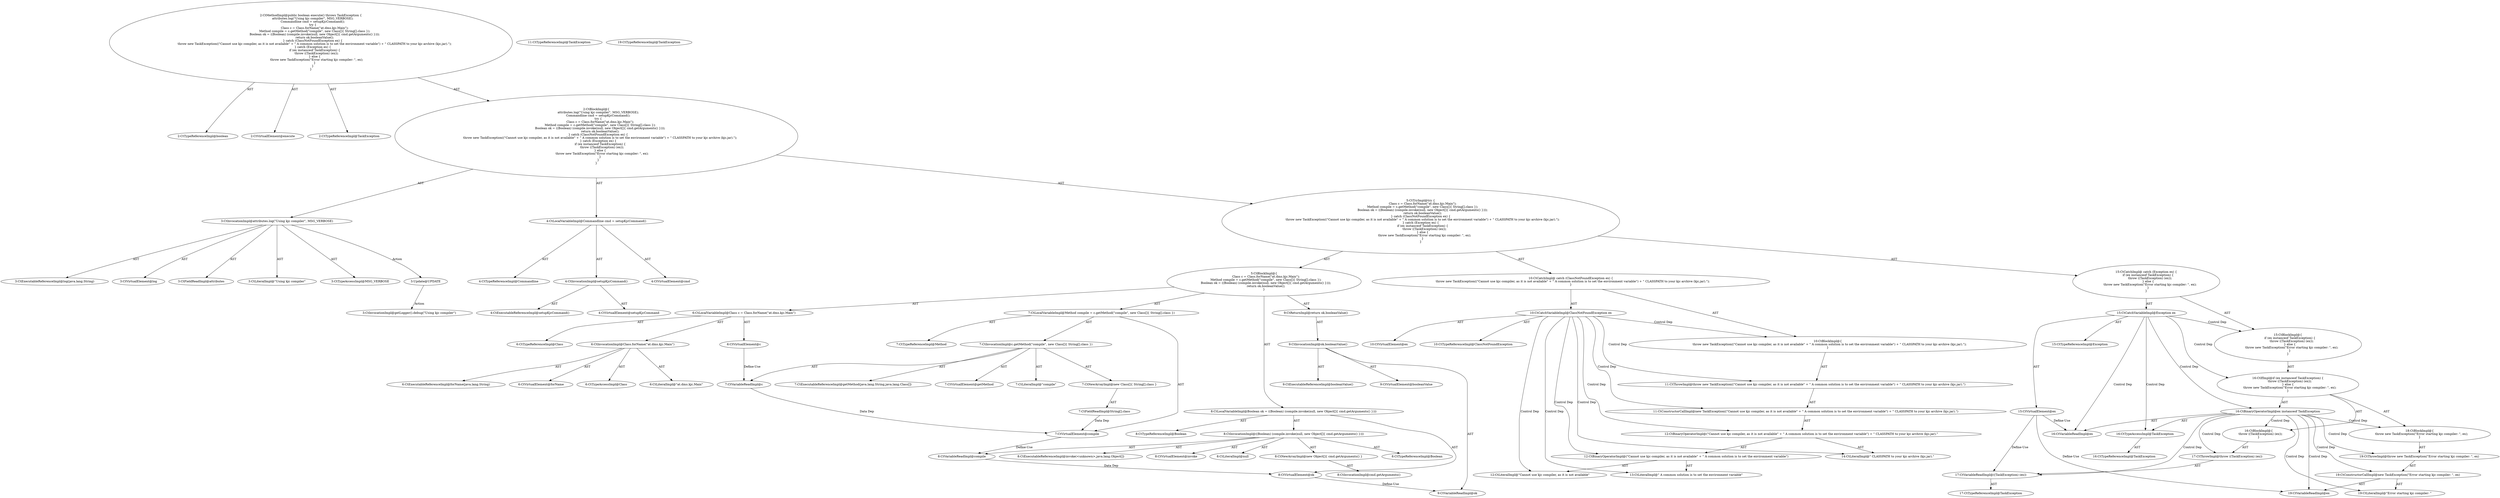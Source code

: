 digraph "execute#?" {
0 [label="2:CtTypeReferenceImpl@boolean" shape=ellipse]
1 [label="2:CtVirtualElement@execute" shape=ellipse]
2 [label="2:CtTypeReferenceImpl@TaskException" shape=ellipse]
3 [label="3:CtExecutableReferenceImpl@log(java.lang.String)" shape=ellipse]
4 [label="3:CtVirtualElement@log" shape=ellipse]
5 [label="3:CtFieldReadImpl@attributes" shape=ellipse]
6 [label="3:CtLiteralImpl@\"Using kjc compiler\"" shape=ellipse]
7 [label="3:CtTypeAccessImpl@MSG_VERBOSE" shape=ellipse]
8 [label="3:CtInvocationImpl@attributes.log(\"Using kjc compiler\", MSG_VERBOSE)" shape=ellipse]
9 [label="4:CtTypeReferenceImpl@Commandline" shape=ellipse]
10 [label="4:CtExecutableReferenceImpl@setupKjcCommand()" shape=ellipse]
11 [label="4:CtVirtualElement@setupKjcCommand" shape=ellipse]
12 [label="4:CtInvocationImpl@setupKjcCommand()" shape=ellipse]
13 [label="4:CtVirtualElement@cmd" shape=ellipse]
14 [label="4:CtLocalVariableImpl@Commandline cmd = setupKjcCommand()" shape=ellipse]
15 [label="6:CtTypeReferenceImpl@Class" shape=ellipse]
16 [label="6:CtExecutableReferenceImpl@forName(java.lang.String)" shape=ellipse]
17 [label="6:CtVirtualElement@forName" shape=ellipse]
18 [label="6:CtTypeAccessImpl@Class" shape=ellipse]
19 [label="6:CtLiteralImpl@\"at.dms.kjc.Main\"" shape=ellipse]
20 [label="6:CtInvocationImpl@Class.forName(\"at.dms.kjc.Main\")" shape=ellipse]
21 [label="6:CtVirtualElement@c" shape=ellipse]
22 [label="6:CtLocalVariableImpl@Class c = Class.forName(\"at.dms.kjc.Main\")" shape=ellipse]
23 [label="7:CtTypeReferenceImpl@Method" shape=ellipse]
24 [label="7:CtExecutableReferenceImpl@getMethod(java.lang.String,java.lang.Class[])" shape=ellipse]
25 [label="7:CtVirtualElement@getMethod" shape=ellipse]
26 [label="7:CtVariableReadImpl@c" shape=ellipse]
27 [label="7:CtLiteralImpl@\"compile\"" shape=ellipse]
28 [label="7:CtNewArrayImpl@new Class[]\{ String[].class \}" shape=ellipse]
29 [label="7:CtFieldReadImpl@String[].class" shape=ellipse]
30 [label="7:CtInvocationImpl@c.getMethod(\"compile\", new Class[]\{ String[].class \})" shape=ellipse]
31 [label="7:CtVirtualElement@compile" shape=ellipse]
32 [label="7:CtLocalVariableImpl@Method compile = c.getMethod(\"compile\", new Class[]\{ String[].class \})" shape=ellipse]
33 [label="8:CtTypeReferenceImpl@Boolean" shape=ellipse]
34 [label="8:CtExecutableReferenceImpl@invoke(<unknown>,java.lang.Object[])" shape=ellipse]
35 [label="8:CtVirtualElement@invoke" shape=ellipse]
36 [label="8:CtVariableReadImpl@compile" shape=ellipse]
37 [label="8:CtLiteralImpl@null" shape=ellipse]
38 [label="8:CtNewArrayImpl@new Object[]\{ cmd.getArguments() \}" shape=ellipse]
39 [label="8:CtInvocationImpl@cmd.getArguments()" shape=ellipse]
40 [label="8:CtInvocationImpl@((Boolean) (compile.invoke(null, new Object[]\{ cmd.getArguments() \})))" shape=ellipse]
41 [label="8:CtTypeReferenceImpl@Boolean" shape=ellipse]
42 [label="8:CtVirtualElement@ok" shape=ellipse]
43 [label="8:CtLocalVariableImpl@Boolean ok = ((Boolean) (compile.invoke(null, new Object[]\{ cmd.getArguments() \})))" shape=ellipse]
44 [label="9:CtExecutableReferenceImpl@booleanValue()" shape=ellipse]
45 [label="9:CtVirtualElement@booleanValue" shape=ellipse]
46 [label="9:CtVariableReadImpl@ok" shape=ellipse]
47 [label="9:CtInvocationImpl@ok.booleanValue()" shape=ellipse]
48 [label="9:CtReturnImpl@return ok.booleanValue()" shape=ellipse]
49 [label="5:CtBlockImpl@\{
    Class c = Class.forName(\"at.dms.kjc.Main\");
    Method compile = c.getMethod(\"compile\", new Class[]\{ String[].class \});
    Boolean ok = ((Boolean) (compile.invoke(null, new Object[]\{ cmd.getArguments() \})));
    return ok.booleanValue();
\}" shape=ellipse]
50 [label="10:CtVirtualElement@ex" shape=ellipse]
51 [label="10:CtTypeReferenceImpl@ClassNotFoundException" shape=ellipse]
52 [label="10:CtCatchVariableImpl@ClassNotFoundException ex" shape=ellipse]
53 [label="11:CtTypeReferenceImpl@TaskException" shape=ellipse]
54 [label="12:CtLiteralImpl@\"Cannot use kjc compiler, as it is not available\"" shape=ellipse]
55 [label="13:CtLiteralImpl@\" A common solution is to set the environment variable\"" shape=ellipse]
56 [label="12:CtBinaryOperatorImpl@(\"Cannot use kjc compiler, as it is not available\" + \" A common solution is to set the environment variable\")" shape=ellipse]
57 [label="14:CtLiteralImpl@\" CLASSPATH to your kjc archive (kjc.jar).\"" shape=ellipse]
58 [label="12:CtBinaryOperatorImpl@(\"Cannot use kjc compiler, as it is not available\" + \" A common solution is to set the environment variable\") + \" CLASSPATH to your kjc archive (kjc.jar).\"" shape=ellipse]
59 [label="11:CtConstructorCallImpl@new TaskException((\"Cannot use kjc compiler, as it is not available\" + \" A common solution is to set the environment variable\") + \" CLASSPATH to your kjc archive (kjc.jar).\")" shape=ellipse]
60 [label="11:CtThrowImpl@throw new TaskException((\"Cannot use kjc compiler, as it is not available\" + \" A common solution is to set the environment variable\") + \" CLASSPATH to your kjc archive (kjc.jar).\")" shape=ellipse]
61 [label="10:CtBlockImpl@\{
    throw new TaskException((\"Cannot use kjc compiler, as it is not available\" + \" A common solution is to set the environment variable\") + \" CLASSPATH to your kjc archive (kjc.jar).\");
\}" shape=ellipse]
62 [label="10:CtCatchImpl@ catch (ClassNotFoundException ex) \{
    throw new TaskException((\"Cannot use kjc compiler, as it is not available\" + \" A common solution is to set the environment variable\") + \" CLASSPATH to your kjc archive (kjc.jar).\");
\}" shape=ellipse]
63 [label="15:CtVirtualElement@ex" shape=ellipse]
64 [label="15:CtTypeReferenceImpl@Exception" shape=ellipse]
65 [label="15:CtCatchVariableImpl@Exception ex" shape=ellipse]
66 [label="16:CtVariableReadImpl@ex" shape=ellipse]
67 [label="16:CtTypeAccessImpl@TaskException" shape=ellipse]
68 [label="16:CtTypeReferenceImpl@TaskException" shape=ellipse]
69 [label="16:CtBinaryOperatorImpl@ex instanceof TaskException" shape=ellipse]
70 [label="17:CtVariableReadImpl@((TaskException) (ex))" shape=ellipse]
71 [label="17:CtTypeReferenceImpl@TaskException" shape=ellipse]
72 [label="17:CtThrowImpl@throw ((TaskException) (ex))" shape=ellipse]
73 [label="16:CtBlockImpl@\{
    throw ((TaskException) (ex));
\}" shape=ellipse]
74 [label="19:CtTypeReferenceImpl@TaskException" shape=ellipse]
75 [label="19:CtLiteralImpl@\"Error starting kjc compiler: \"" shape=ellipse]
76 [label="19:CtVariableReadImpl@ex" shape=ellipse]
77 [label="19:CtConstructorCallImpl@new TaskException(\"Error starting kjc compiler: \", ex)" shape=ellipse]
78 [label="19:CtThrowImpl@throw new TaskException(\"Error starting kjc compiler: \", ex)" shape=ellipse]
79 [label="18:CtBlockImpl@\{
    throw new TaskException(\"Error starting kjc compiler: \", ex);
\}" shape=ellipse]
80 [label="16:CtIfImpl@if (ex instanceof TaskException) \{
    throw ((TaskException) (ex));
\} else \{
    throw new TaskException(\"Error starting kjc compiler: \", ex);
\}" shape=ellipse]
81 [label="15:CtBlockImpl@\{
    if (ex instanceof TaskException) \{
        throw ((TaskException) (ex));
    \} else \{
        throw new TaskException(\"Error starting kjc compiler: \", ex);
    \}
\}" shape=ellipse]
82 [label="15:CtCatchImpl@ catch (Exception ex) \{
    if (ex instanceof TaskException) \{
        throw ((TaskException) (ex));
    \} else \{
        throw new TaskException(\"Error starting kjc compiler: \", ex);
    \}
\}" shape=ellipse]
83 [label="5:CtTryImpl@try \{
    Class c = Class.forName(\"at.dms.kjc.Main\");
    Method compile = c.getMethod(\"compile\", new Class[]\{ String[].class \});
    Boolean ok = ((Boolean) (compile.invoke(null, new Object[]\{ cmd.getArguments() \})));
    return ok.booleanValue();
\} catch (ClassNotFoundException ex) \{
    throw new TaskException((\"Cannot use kjc compiler, as it is not available\" + \" A common solution is to set the environment variable\") + \" CLASSPATH to your kjc archive (kjc.jar).\");
\} catch (Exception ex) \{
    if (ex instanceof TaskException) \{
        throw ((TaskException) (ex));
    \} else \{
        throw new TaskException(\"Error starting kjc compiler: \", ex);
    \}
\}" shape=ellipse]
84 [label="2:CtBlockImpl@\{
    attributes.log(\"Using kjc compiler\", MSG_VERBOSE);
    Commandline cmd = setupKjcCommand();
    try \{
        Class c = Class.forName(\"at.dms.kjc.Main\");
        Method compile = c.getMethod(\"compile\", new Class[]\{ String[].class \});
        Boolean ok = ((Boolean) (compile.invoke(null, new Object[]\{ cmd.getArguments() \})));
        return ok.booleanValue();
    \} catch (ClassNotFoundException ex) \{
        throw new TaskException((\"Cannot use kjc compiler, as it is not available\" + \" A common solution is to set the environment variable\") + \" CLASSPATH to your kjc archive (kjc.jar).\");
    \} catch (Exception ex) \{
        if (ex instanceof TaskException) \{
            throw ((TaskException) (ex));
        \} else \{
            throw new TaskException(\"Error starting kjc compiler: \", ex);
        \}
    \}
\}" shape=ellipse]
85 [label="2:CtMethodImpl@public boolean execute() throws TaskException \{
    attributes.log(\"Using kjc compiler\", MSG_VERBOSE);
    Commandline cmd = setupKjcCommand();
    try \{
        Class c = Class.forName(\"at.dms.kjc.Main\");
        Method compile = c.getMethod(\"compile\", new Class[]\{ String[].class \});
        Boolean ok = ((Boolean) (compile.invoke(null, new Object[]\{ cmd.getArguments() \})));
        return ok.booleanValue();
    \} catch (ClassNotFoundException ex) \{
        throw new TaskException((\"Cannot use kjc compiler, as it is not available\" + \" A common solution is to set the environment variable\") + \" CLASSPATH to your kjc archive (kjc.jar).\");
    \} catch (Exception ex) \{
        if (ex instanceof TaskException) \{
            throw ((TaskException) (ex));
        \} else \{
            throw new TaskException(\"Error starting kjc compiler: \", ex);
        \}
    \}
\}" shape=ellipse]
86 [label="3:Update@UPDATE" shape=ellipse]
87 [label="3:CtInvocationImpl@getLogger().debug(\"Using kjc compiler\")" shape=ellipse]
8 -> 4 [label="AST"];
8 -> 5 [label="AST"];
8 -> 3 [label="AST"];
8 -> 6 [label="AST"];
8 -> 7 [label="AST"];
8 -> 86 [label="Action"];
12 -> 11 [label="AST"];
12 -> 10 [label="AST"];
14 -> 13 [label="AST"];
14 -> 9 [label="AST"];
14 -> 12 [label="AST"];
20 -> 17 [label="AST"];
20 -> 18 [label="AST"];
20 -> 16 [label="AST"];
20 -> 19 [label="AST"];
21 -> 26 [label="Define-Use"];
22 -> 21 [label="AST"];
22 -> 15 [label="AST"];
22 -> 20 [label="AST"];
26 -> 31 [label="Data Dep"];
28 -> 29 [label="AST"];
29 -> 31 [label="Data Dep"];
30 -> 25 [label="AST"];
30 -> 26 [label="AST"];
30 -> 24 [label="AST"];
30 -> 27 [label="AST"];
30 -> 28 [label="AST"];
31 -> 36 [label="Define-Use"];
32 -> 31 [label="AST"];
32 -> 23 [label="AST"];
32 -> 30 [label="AST"];
36 -> 42 [label="Data Dep"];
38 -> 39 [label="AST"];
40 -> 35 [label="AST"];
40 -> 41 [label="AST"];
40 -> 36 [label="AST"];
40 -> 34 [label="AST"];
40 -> 37 [label="AST"];
40 -> 38 [label="AST"];
42 -> 46 [label="Define-Use"];
43 -> 42 [label="AST"];
43 -> 33 [label="AST"];
43 -> 40 [label="AST"];
47 -> 45 [label="AST"];
47 -> 46 [label="AST"];
47 -> 44 [label="AST"];
48 -> 47 [label="AST"];
49 -> 22 [label="AST"];
49 -> 32 [label="AST"];
49 -> 43 [label="AST"];
49 -> 48 [label="AST"];
52 -> 50 [label="AST"];
52 -> 51 [label="AST"];
52 -> 61 [label="Control Dep"];
52 -> 60 [label="Control Dep"];
52 -> 59 [label="Control Dep"];
52 -> 58 [label="Control Dep"];
52 -> 56 [label="Control Dep"];
52 -> 54 [label="Control Dep"];
52 -> 55 [label="Control Dep"];
52 -> 57 [label="Control Dep"];
56 -> 54 [label="AST"];
56 -> 55 [label="AST"];
58 -> 56 [label="AST"];
58 -> 57 [label="AST"];
59 -> 58 [label="AST"];
60 -> 59 [label="AST"];
61 -> 60 [label="AST"];
62 -> 52 [label="AST"];
62 -> 61 [label="AST"];
63 -> 66 [label="Define-Use"];
63 -> 70 [label="Define-Use"];
63 -> 76 [label="Define-Use"];
65 -> 63 [label="AST"];
65 -> 64 [label="AST"];
65 -> 81 [label="Control Dep"];
65 -> 80 [label="Control Dep"];
65 -> 69 [label="Control Dep"];
65 -> 66 [label="Control Dep"];
65 -> 67 [label="Control Dep"];
67 -> 68 [label="AST"];
69 -> 66 [label="AST"];
69 -> 67 [label="AST"];
69 -> 73 [label="Control Dep"];
69 -> 72 [label="Control Dep"];
69 -> 70 [label="Control Dep"];
69 -> 79 [label="Control Dep"];
69 -> 78 [label="Control Dep"];
69 -> 77 [label="Control Dep"];
69 -> 75 [label="Control Dep"];
69 -> 76 [label="Control Dep"];
70 -> 71 [label="AST"];
72 -> 70 [label="AST"];
73 -> 72 [label="AST"];
77 -> 75 [label="AST"];
77 -> 76 [label="AST"];
78 -> 77 [label="AST"];
79 -> 78 [label="AST"];
80 -> 69 [label="AST"];
80 -> 73 [label="AST"];
80 -> 79 [label="AST"];
81 -> 80 [label="AST"];
82 -> 65 [label="AST"];
82 -> 81 [label="AST"];
83 -> 49 [label="AST"];
83 -> 62 [label="AST"];
83 -> 82 [label="AST"];
84 -> 8 [label="AST"];
84 -> 14 [label="AST"];
84 -> 83 [label="AST"];
85 -> 1 [label="AST"];
85 -> 0 [label="AST"];
85 -> 2 [label="AST"];
85 -> 84 [label="AST"];
86 -> 87 [label="Action"];
}